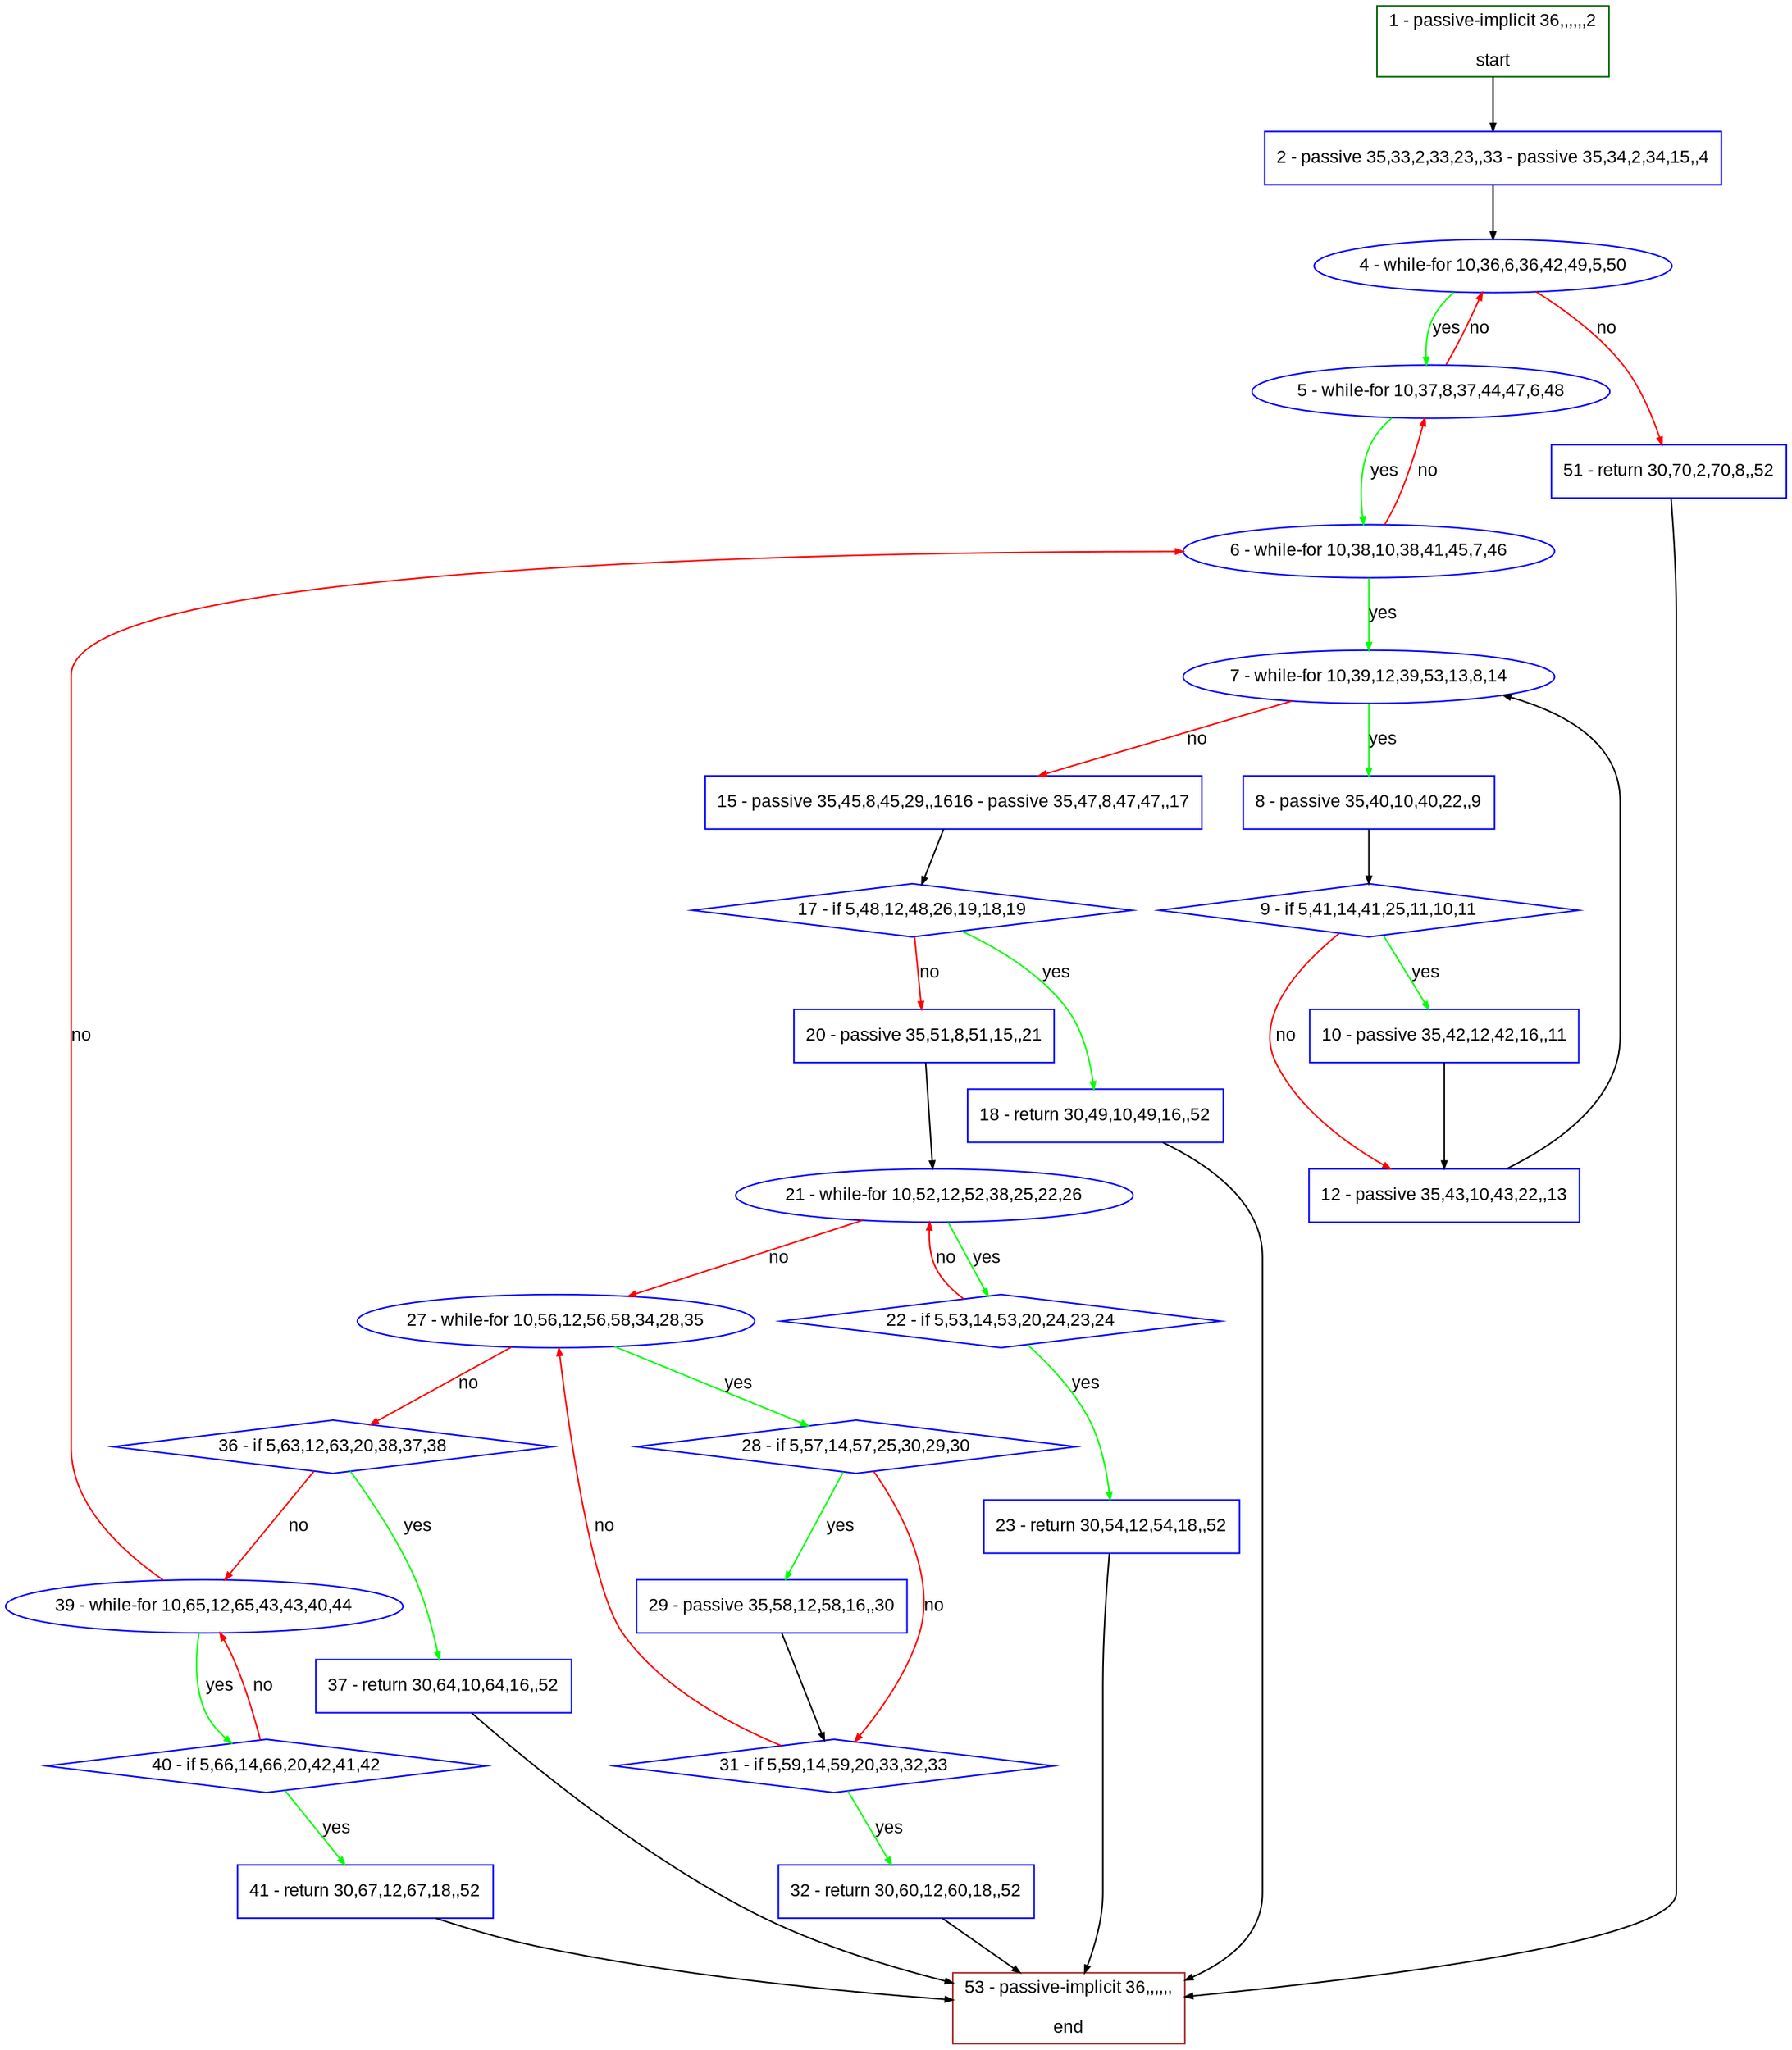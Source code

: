 digraph "" {
  graph [bgcolor="white", fillcolor="#FFFFCC", pack="true", packmode="clust", fontname="Arial", label="", fontsize="12", compound="true", style="rounded,filled"];
  node [node_initialized="no", fillcolor="white", fontname="Arial", label="", color="grey", fontsize="12", fixedsize="false", compound="true", shape="rectangle", style="filled"];
  edge [arrowtail="none", lhead="", fontcolor="black", fontname="Arial", label="", color="black", fontsize="12", arrowhead="normal", arrowsize="0.5", compound="true", ltail="", dir="forward"];
  __N1 [fillcolor="#ffffff", label="2 - passive 35,33,2,33,23,,33 - passive 35,34,2,34,15,,4", color="#0000ff", shape="box", style="filled"];
  __N2 [fillcolor="#ffffff", label="1 - passive-implicit 36,,,,,,2\n\nstart", color="#006400", shape="box", style="filled"];
  __N3 [fillcolor="#ffffff", label="4 - while-for 10,36,6,36,42,49,5,50", color="#0000ff", shape="oval", style="filled"];
  __N4 [fillcolor="#ffffff", label="5 - while-for 10,37,8,37,44,47,6,48", color="#0000ff", shape="oval", style="filled"];
  __N5 [fillcolor="#ffffff", label="51 - return 30,70,2,70,8,,52", color="#0000ff", shape="box", style="filled"];
  __N6 [fillcolor="#ffffff", label="6 - while-for 10,38,10,38,41,45,7,46", color="#0000ff", shape="oval", style="filled"];
  __N7 [fillcolor="#ffffff", label="7 - while-for 10,39,12,39,53,13,8,14", color="#0000ff", shape="oval", style="filled"];
  __N8 [fillcolor="#ffffff", label="8 - passive 35,40,10,40,22,,9", color="#0000ff", shape="box", style="filled"];
  __N9 [fillcolor="#ffffff", label="15 - passive 35,45,8,45,29,,1616 - passive 35,47,8,47,47,,17", color="#0000ff", shape="box", style="filled"];
  __N10 [fillcolor="#ffffff", label="9 - if 5,41,14,41,25,11,10,11", color="#0000ff", shape="diamond", style="filled"];
  __N11 [fillcolor="#ffffff", label="10 - passive 35,42,12,42,16,,11", color="#0000ff", shape="box", style="filled"];
  __N12 [fillcolor="#ffffff", label="12 - passive 35,43,10,43,22,,13", color="#0000ff", shape="box", style="filled"];
  __N13 [fillcolor="#ffffff", label="17 - if 5,48,12,48,26,19,18,19", color="#0000ff", shape="diamond", style="filled"];
  __N14 [fillcolor="#ffffff", label="18 - return 30,49,10,49,16,,52", color="#0000ff", shape="box", style="filled"];
  __N15 [fillcolor="#ffffff", label="20 - passive 35,51,8,51,15,,21", color="#0000ff", shape="box", style="filled"];
  __N16 [fillcolor="#ffffff", label="53 - passive-implicit 36,,,,,,\n\nend", color="#a52a2a", shape="box", style="filled"];
  __N17 [fillcolor="#ffffff", label="21 - while-for 10,52,12,52,38,25,22,26", color="#0000ff", shape="oval", style="filled"];
  __N18 [fillcolor="#ffffff", label="22 - if 5,53,14,53,20,24,23,24", color="#0000ff", shape="diamond", style="filled"];
  __N19 [fillcolor="#ffffff", label="27 - while-for 10,56,12,56,58,34,28,35", color="#0000ff", shape="oval", style="filled"];
  __N20 [fillcolor="#ffffff", label="23 - return 30,54,12,54,18,,52", color="#0000ff", shape="box", style="filled"];
  __N21 [fillcolor="#ffffff", label="28 - if 5,57,14,57,25,30,29,30", color="#0000ff", shape="diamond", style="filled"];
  __N22 [fillcolor="#ffffff", label="36 - if 5,63,12,63,20,38,37,38", color="#0000ff", shape="diamond", style="filled"];
  __N23 [fillcolor="#ffffff", label="29 - passive 35,58,12,58,16,,30", color="#0000ff", shape="box", style="filled"];
  __N24 [fillcolor="#ffffff", label="31 - if 5,59,14,59,20,33,32,33", color="#0000ff", shape="diamond", style="filled"];
  __N25 [fillcolor="#ffffff", label="32 - return 30,60,12,60,18,,52", color="#0000ff", shape="box", style="filled"];
  __N26 [fillcolor="#ffffff", label="37 - return 30,64,10,64,16,,52", color="#0000ff", shape="box", style="filled"];
  __N27 [fillcolor="#ffffff", label="39 - while-for 10,65,12,65,43,43,40,44", color="#0000ff", shape="oval", style="filled"];
  __N28 [fillcolor="#ffffff", label="40 - if 5,66,14,66,20,42,41,42", color="#0000ff", shape="diamond", style="filled"];
  __N29 [fillcolor="#ffffff", label="41 - return 30,67,12,67,18,,52", color="#0000ff", shape="box", style="filled"];
  __N2 -> __N1 [arrowtail="none", color="#000000", label="", arrowhead="normal", dir="forward"];
  __N1 -> __N3 [arrowtail="none", color="#000000", label="", arrowhead="normal", dir="forward"];
  __N3 -> __N4 [arrowtail="none", color="#00ff00", label="yes", arrowhead="normal", dir="forward"];
  __N4 -> __N3 [arrowtail="none", color="#ff0000", label="no", arrowhead="normal", dir="forward"];
  __N3 -> __N5 [arrowtail="none", color="#ff0000", label="no", arrowhead="normal", dir="forward"];
  __N4 -> __N6 [arrowtail="none", color="#00ff00", label="yes", arrowhead="normal", dir="forward"];
  __N6 -> __N4 [arrowtail="none", color="#ff0000", label="no", arrowhead="normal", dir="forward"];
  __N6 -> __N7 [arrowtail="none", color="#00ff00", label="yes", arrowhead="normal", dir="forward"];
  __N7 -> __N8 [arrowtail="none", color="#00ff00", label="yes", arrowhead="normal", dir="forward"];
  __N7 -> __N9 [arrowtail="none", color="#ff0000", label="no", arrowhead="normal", dir="forward"];
  __N8 -> __N10 [arrowtail="none", color="#000000", label="", arrowhead="normal", dir="forward"];
  __N10 -> __N11 [arrowtail="none", color="#00ff00", label="yes", arrowhead="normal", dir="forward"];
  __N10 -> __N12 [arrowtail="none", color="#ff0000", label="no", arrowhead="normal", dir="forward"];
  __N11 -> __N12 [arrowtail="none", color="#000000", label="", arrowhead="normal", dir="forward"];
  __N12 -> __N7 [arrowtail="none", color="#000000", label="", arrowhead="normal", dir="forward"];
  __N9 -> __N13 [arrowtail="none", color="#000000", label="", arrowhead="normal", dir="forward"];
  __N13 -> __N14 [arrowtail="none", color="#00ff00", label="yes", arrowhead="normal", dir="forward"];
  __N13 -> __N15 [arrowtail="none", color="#ff0000", label="no", arrowhead="normal", dir="forward"];
  __N14 -> __N16 [arrowtail="none", color="#000000", label="", arrowhead="normal", dir="forward"];
  __N15 -> __N17 [arrowtail="none", color="#000000", label="", arrowhead="normal", dir="forward"];
  __N17 -> __N18 [arrowtail="none", color="#00ff00", label="yes", arrowhead="normal", dir="forward"];
  __N18 -> __N17 [arrowtail="none", color="#ff0000", label="no", arrowhead="normal", dir="forward"];
  __N17 -> __N19 [arrowtail="none", color="#ff0000", label="no", arrowhead="normal", dir="forward"];
  __N18 -> __N20 [arrowtail="none", color="#00ff00", label="yes", arrowhead="normal", dir="forward"];
  __N20 -> __N16 [arrowtail="none", color="#000000", label="", arrowhead="normal", dir="forward"];
  __N19 -> __N21 [arrowtail="none", color="#00ff00", label="yes", arrowhead="normal", dir="forward"];
  __N19 -> __N22 [arrowtail="none", color="#ff0000", label="no", arrowhead="normal", dir="forward"];
  __N21 -> __N23 [arrowtail="none", color="#00ff00", label="yes", arrowhead="normal", dir="forward"];
  __N21 -> __N24 [arrowtail="none", color="#ff0000", label="no", arrowhead="normal", dir="forward"];
  __N23 -> __N24 [arrowtail="none", color="#000000", label="", arrowhead="normal", dir="forward"];
  __N24 -> __N19 [arrowtail="none", color="#ff0000", label="no", arrowhead="normal", dir="forward"];
  __N24 -> __N25 [arrowtail="none", color="#00ff00", label="yes", arrowhead="normal", dir="forward"];
  __N25 -> __N16 [arrowtail="none", color="#000000", label="", arrowhead="normal", dir="forward"];
  __N22 -> __N26 [arrowtail="none", color="#00ff00", label="yes", arrowhead="normal", dir="forward"];
  __N22 -> __N27 [arrowtail="none", color="#ff0000", label="no", arrowhead="normal", dir="forward"];
  __N26 -> __N16 [arrowtail="none", color="#000000", label="", arrowhead="normal", dir="forward"];
  __N27 -> __N6 [arrowtail="none", color="#ff0000", label="no", arrowhead="normal", dir="forward"];
  __N27 -> __N28 [arrowtail="none", color="#00ff00", label="yes", arrowhead="normal", dir="forward"];
  __N28 -> __N27 [arrowtail="none", color="#ff0000", label="no", arrowhead="normal", dir="forward"];
  __N28 -> __N29 [arrowtail="none", color="#00ff00", label="yes", arrowhead="normal", dir="forward"];
  __N29 -> __N16 [arrowtail="none", color="#000000", label="", arrowhead="normal", dir="forward"];
  __N5 -> __N16 [arrowtail="none", color="#000000", label="", arrowhead="normal", dir="forward"];
}

